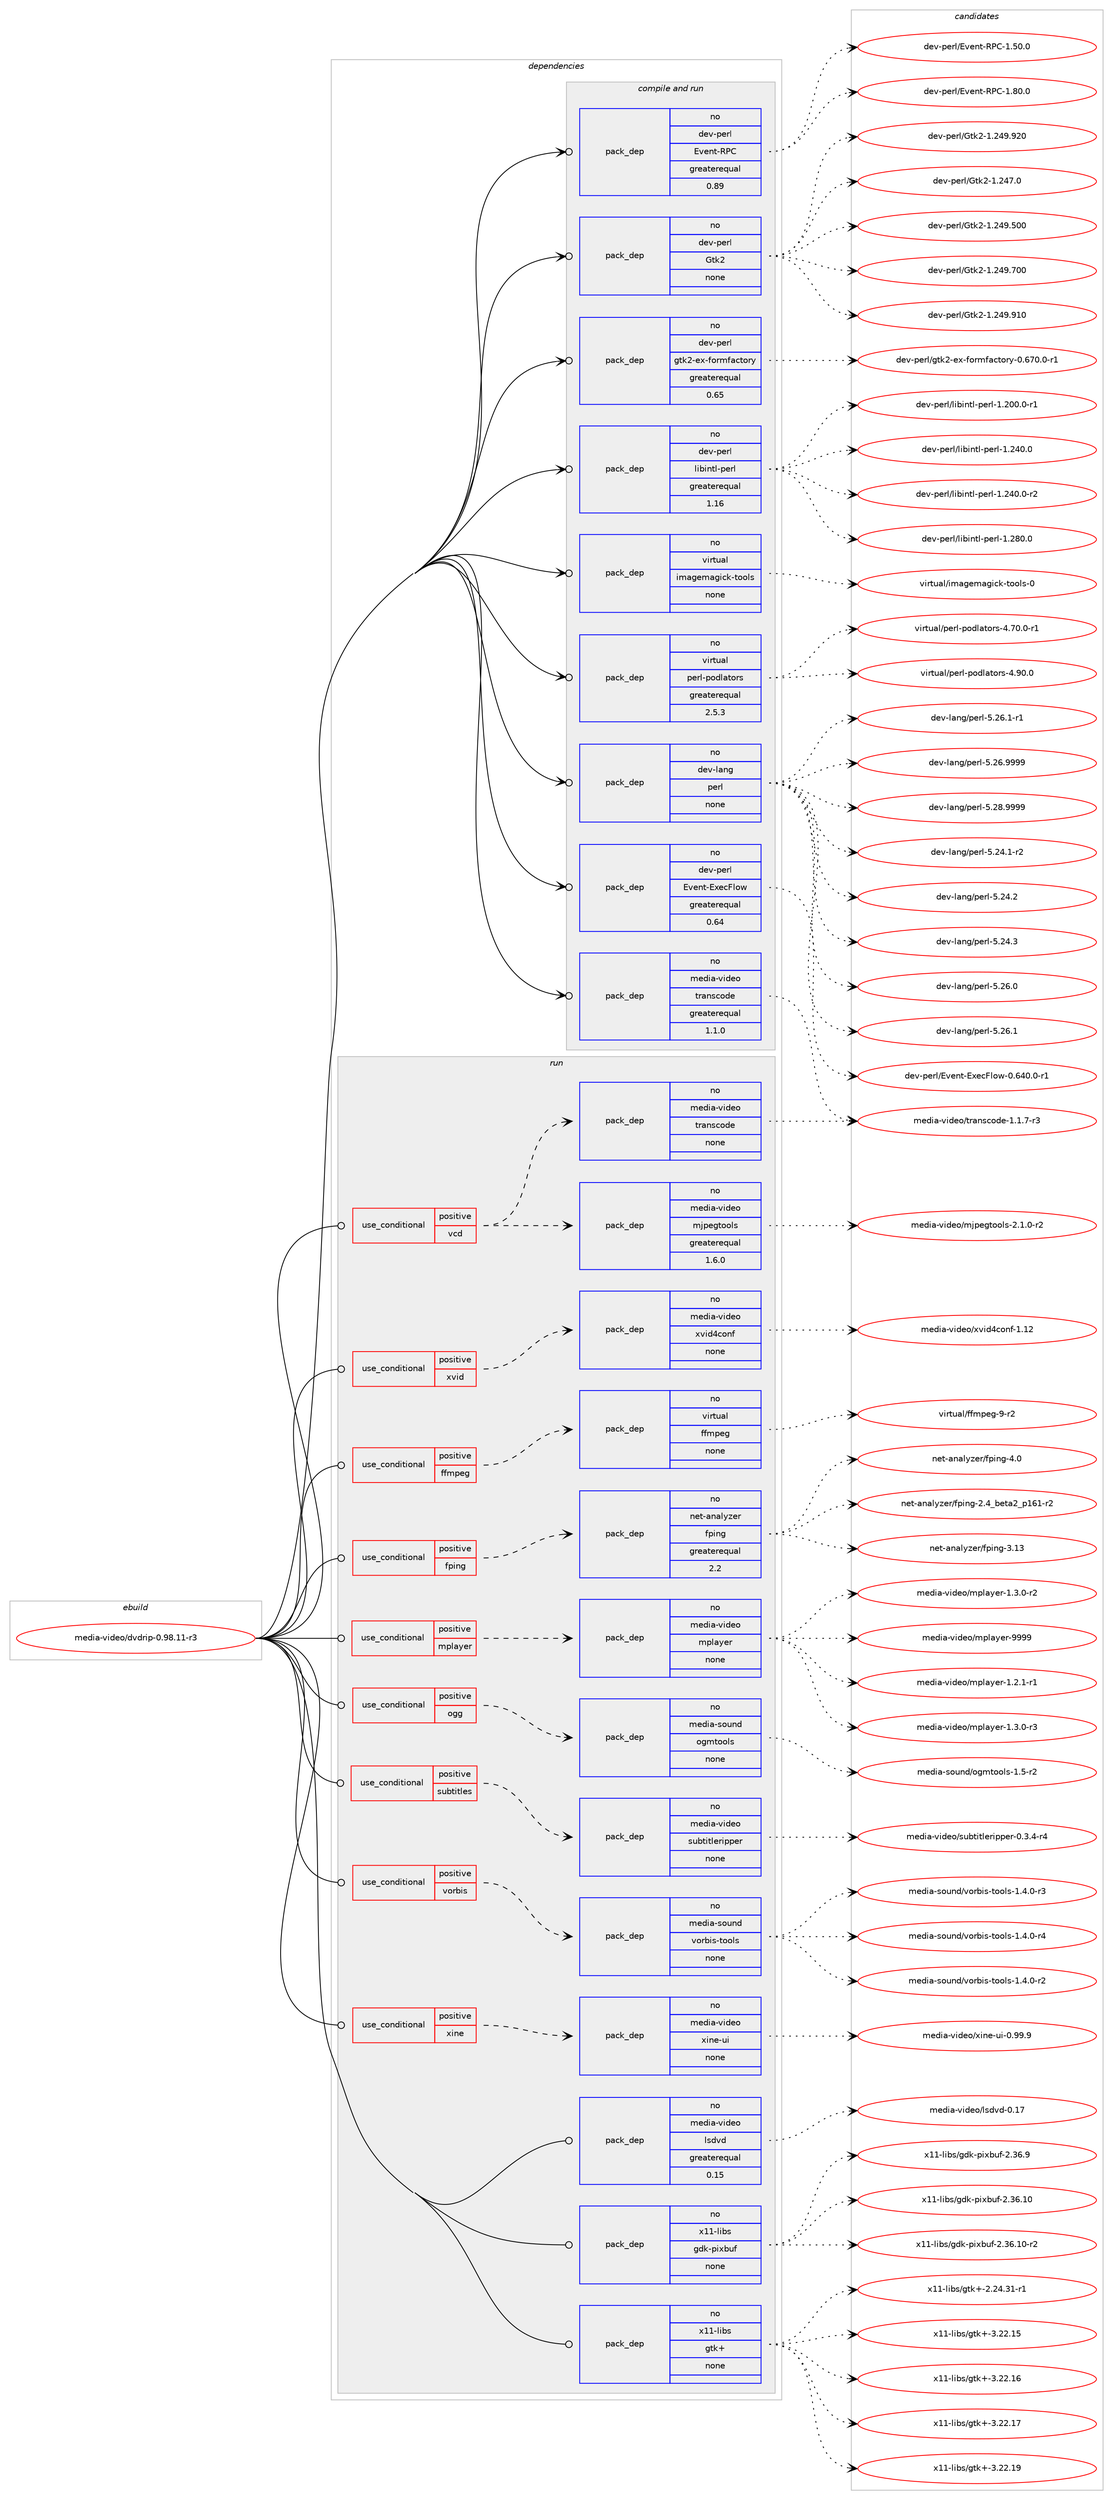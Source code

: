 digraph prolog {

# *************
# Graph options
# *************

newrank=true;
concentrate=true;
compound=true;
graph [rankdir=LR,fontname=Helvetica,fontsize=10,ranksep=1.5];#, ranksep=2.5, nodesep=0.2];
edge  [arrowhead=vee];
node  [fontname=Helvetica,fontsize=10];

# **********
# The ebuild
# **********

subgraph cluster_leftcol {
color=gray;
rank=same;
label=<<i>ebuild</i>>;
id [label="media-video/dvdrip-0.98.11-r3", color=red, width=4, href="../media-video/dvdrip-0.98.11-r3.svg"];
}

# ****************
# The dependencies
# ****************

subgraph cluster_midcol {
color=gray;
label=<<i>dependencies</i>>;
subgraph cluster_compile {
fillcolor="#eeeeee";
style=filled;
label=<<i>compile</i>>;
}
subgraph cluster_compileandrun {
fillcolor="#eeeeee";
style=filled;
label=<<i>compile and run</i>>;
subgraph pack288375 {
dependency390342 [label=<<TABLE BORDER="0" CELLBORDER="1" CELLSPACING="0" CELLPADDING="4" WIDTH="220"><TR><TD ROWSPAN="6" CELLPADDING="30">pack_dep</TD></TR><TR><TD WIDTH="110">no</TD></TR><TR><TD>dev-lang</TD></TR><TR><TD>perl</TD></TR><TR><TD>none</TD></TR><TR><TD></TD></TR></TABLE>>, shape=none, color=blue];
}
id:e -> dependency390342:w [weight=20,style="solid",arrowhead="odotvee"];
subgraph pack288376 {
dependency390343 [label=<<TABLE BORDER="0" CELLBORDER="1" CELLSPACING="0" CELLPADDING="4" WIDTH="220"><TR><TD ROWSPAN="6" CELLPADDING="30">pack_dep</TD></TR><TR><TD WIDTH="110">no</TD></TR><TR><TD>dev-perl</TD></TR><TR><TD>Event-ExecFlow</TD></TR><TR><TD>greaterequal</TD></TR><TR><TD>0.64</TD></TR></TABLE>>, shape=none, color=blue];
}
id:e -> dependency390343:w [weight=20,style="solid",arrowhead="odotvee"];
subgraph pack288377 {
dependency390344 [label=<<TABLE BORDER="0" CELLBORDER="1" CELLSPACING="0" CELLPADDING="4" WIDTH="220"><TR><TD ROWSPAN="6" CELLPADDING="30">pack_dep</TD></TR><TR><TD WIDTH="110">no</TD></TR><TR><TD>dev-perl</TD></TR><TR><TD>Event-RPC</TD></TR><TR><TD>greaterequal</TD></TR><TR><TD>0.89</TD></TR></TABLE>>, shape=none, color=blue];
}
id:e -> dependency390344:w [weight=20,style="solid",arrowhead="odotvee"];
subgraph pack288378 {
dependency390345 [label=<<TABLE BORDER="0" CELLBORDER="1" CELLSPACING="0" CELLPADDING="4" WIDTH="220"><TR><TD ROWSPAN="6" CELLPADDING="30">pack_dep</TD></TR><TR><TD WIDTH="110">no</TD></TR><TR><TD>dev-perl</TD></TR><TR><TD>Gtk2</TD></TR><TR><TD>none</TD></TR><TR><TD></TD></TR></TABLE>>, shape=none, color=blue];
}
id:e -> dependency390345:w [weight=20,style="solid",arrowhead="odotvee"];
subgraph pack288379 {
dependency390346 [label=<<TABLE BORDER="0" CELLBORDER="1" CELLSPACING="0" CELLPADDING="4" WIDTH="220"><TR><TD ROWSPAN="6" CELLPADDING="30">pack_dep</TD></TR><TR><TD WIDTH="110">no</TD></TR><TR><TD>dev-perl</TD></TR><TR><TD>gtk2-ex-formfactory</TD></TR><TR><TD>greaterequal</TD></TR><TR><TD>0.65</TD></TR></TABLE>>, shape=none, color=blue];
}
id:e -> dependency390346:w [weight=20,style="solid",arrowhead="odotvee"];
subgraph pack288380 {
dependency390347 [label=<<TABLE BORDER="0" CELLBORDER="1" CELLSPACING="0" CELLPADDING="4" WIDTH="220"><TR><TD ROWSPAN="6" CELLPADDING="30">pack_dep</TD></TR><TR><TD WIDTH="110">no</TD></TR><TR><TD>dev-perl</TD></TR><TR><TD>libintl-perl</TD></TR><TR><TD>greaterequal</TD></TR><TR><TD>1.16</TD></TR></TABLE>>, shape=none, color=blue];
}
id:e -> dependency390347:w [weight=20,style="solid",arrowhead="odotvee"];
subgraph pack288381 {
dependency390348 [label=<<TABLE BORDER="0" CELLBORDER="1" CELLSPACING="0" CELLPADDING="4" WIDTH="220"><TR><TD ROWSPAN="6" CELLPADDING="30">pack_dep</TD></TR><TR><TD WIDTH="110">no</TD></TR><TR><TD>media-video</TD></TR><TR><TD>transcode</TD></TR><TR><TD>greaterequal</TD></TR><TR><TD>1.1.0</TD></TR></TABLE>>, shape=none, color=blue];
}
id:e -> dependency390348:w [weight=20,style="solid",arrowhead="odotvee"];
subgraph pack288382 {
dependency390349 [label=<<TABLE BORDER="0" CELLBORDER="1" CELLSPACING="0" CELLPADDING="4" WIDTH="220"><TR><TD ROWSPAN="6" CELLPADDING="30">pack_dep</TD></TR><TR><TD WIDTH="110">no</TD></TR><TR><TD>virtual</TD></TR><TR><TD>imagemagick-tools</TD></TR><TR><TD>none</TD></TR><TR><TD></TD></TR></TABLE>>, shape=none, color=blue];
}
id:e -> dependency390349:w [weight=20,style="solid",arrowhead="odotvee"];
subgraph pack288383 {
dependency390350 [label=<<TABLE BORDER="0" CELLBORDER="1" CELLSPACING="0" CELLPADDING="4" WIDTH="220"><TR><TD ROWSPAN="6" CELLPADDING="30">pack_dep</TD></TR><TR><TD WIDTH="110">no</TD></TR><TR><TD>virtual</TD></TR><TR><TD>perl-podlators</TD></TR><TR><TD>greaterequal</TD></TR><TR><TD>2.5.3</TD></TR></TABLE>>, shape=none, color=blue];
}
id:e -> dependency390350:w [weight=20,style="solid",arrowhead="odotvee"];
}
subgraph cluster_run {
fillcolor="#eeeeee";
style=filled;
label=<<i>run</i>>;
subgraph cond95617 {
dependency390351 [label=<<TABLE BORDER="0" CELLBORDER="1" CELLSPACING="0" CELLPADDING="4"><TR><TD ROWSPAN="3" CELLPADDING="10">use_conditional</TD></TR><TR><TD>positive</TD></TR><TR><TD>ffmpeg</TD></TR></TABLE>>, shape=none, color=red];
subgraph pack288384 {
dependency390352 [label=<<TABLE BORDER="0" CELLBORDER="1" CELLSPACING="0" CELLPADDING="4" WIDTH="220"><TR><TD ROWSPAN="6" CELLPADDING="30">pack_dep</TD></TR><TR><TD WIDTH="110">no</TD></TR><TR><TD>virtual</TD></TR><TR><TD>ffmpeg</TD></TR><TR><TD>none</TD></TR><TR><TD></TD></TR></TABLE>>, shape=none, color=blue];
}
dependency390351:e -> dependency390352:w [weight=20,style="dashed",arrowhead="vee"];
}
id:e -> dependency390351:w [weight=20,style="solid",arrowhead="odot"];
subgraph cond95618 {
dependency390353 [label=<<TABLE BORDER="0" CELLBORDER="1" CELLSPACING="0" CELLPADDING="4"><TR><TD ROWSPAN="3" CELLPADDING="10">use_conditional</TD></TR><TR><TD>positive</TD></TR><TR><TD>fping</TD></TR></TABLE>>, shape=none, color=red];
subgraph pack288385 {
dependency390354 [label=<<TABLE BORDER="0" CELLBORDER="1" CELLSPACING="0" CELLPADDING="4" WIDTH="220"><TR><TD ROWSPAN="6" CELLPADDING="30">pack_dep</TD></TR><TR><TD WIDTH="110">no</TD></TR><TR><TD>net-analyzer</TD></TR><TR><TD>fping</TD></TR><TR><TD>greaterequal</TD></TR><TR><TD>2.2</TD></TR></TABLE>>, shape=none, color=blue];
}
dependency390353:e -> dependency390354:w [weight=20,style="dashed",arrowhead="vee"];
}
id:e -> dependency390353:w [weight=20,style="solid",arrowhead="odot"];
subgraph cond95619 {
dependency390355 [label=<<TABLE BORDER="0" CELLBORDER="1" CELLSPACING="0" CELLPADDING="4"><TR><TD ROWSPAN="3" CELLPADDING="10">use_conditional</TD></TR><TR><TD>positive</TD></TR><TR><TD>mplayer</TD></TR></TABLE>>, shape=none, color=red];
subgraph pack288386 {
dependency390356 [label=<<TABLE BORDER="0" CELLBORDER="1" CELLSPACING="0" CELLPADDING="4" WIDTH="220"><TR><TD ROWSPAN="6" CELLPADDING="30">pack_dep</TD></TR><TR><TD WIDTH="110">no</TD></TR><TR><TD>media-video</TD></TR><TR><TD>mplayer</TD></TR><TR><TD>none</TD></TR><TR><TD></TD></TR></TABLE>>, shape=none, color=blue];
}
dependency390355:e -> dependency390356:w [weight=20,style="dashed",arrowhead="vee"];
}
id:e -> dependency390355:w [weight=20,style="solid",arrowhead="odot"];
subgraph cond95620 {
dependency390357 [label=<<TABLE BORDER="0" CELLBORDER="1" CELLSPACING="0" CELLPADDING="4"><TR><TD ROWSPAN="3" CELLPADDING="10">use_conditional</TD></TR><TR><TD>positive</TD></TR><TR><TD>ogg</TD></TR></TABLE>>, shape=none, color=red];
subgraph pack288387 {
dependency390358 [label=<<TABLE BORDER="0" CELLBORDER="1" CELLSPACING="0" CELLPADDING="4" WIDTH="220"><TR><TD ROWSPAN="6" CELLPADDING="30">pack_dep</TD></TR><TR><TD WIDTH="110">no</TD></TR><TR><TD>media-sound</TD></TR><TR><TD>ogmtools</TD></TR><TR><TD>none</TD></TR><TR><TD></TD></TR></TABLE>>, shape=none, color=blue];
}
dependency390357:e -> dependency390358:w [weight=20,style="dashed",arrowhead="vee"];
}
id:e -> dependency390357:w [weight=20,style="solid",arrowhead="odot"];
subgraph cond95621 {
dependency390359 [label=<<TABLE BORDER="0" CELLBORDER="1" CELLSPACING="0" CELLPADDING="4"><TR><TD ROWSPAN="3" CELLPADDING="10">use_conditional</TD></TR><TR><TD>positive</TD></TR><TR><TD>subtitles</TD></TR></TABLE>>, shape=none, color=red];
subgraph pack288388 {
dependency390360 [label=<<TABLE BORDER="0" CELLBORDER="1" CELLSPACING="0" CELLPADDING="4" WIDTH="220"><TR><TD ROWSPAN="6" CELLPADDING="30">pack_dep</TD></TR><TR><TD WIDTH="110">no</TD></TR><TR><TD>media-video</TD></TR><TR><TD>subtitleripper</TD></TR><TR><TD>none</TD></TR><TR><TD></TD></TR></TABLE>>, shape=none, color=blue];
}
dependency390359:e -> dependency390360:w [weight=20,style="dashed",arrowhead="vee"];
}
id:e -> dependency390359:w [weight=20,style="solid",arrowhead="odot"];
subgraph cond95622 {
dependency390361 [label=<<TABLE BORDER="0" CELLBORDER="1" CELLSPACING="0" CELLPADDING="4"><TR><TD ROWSPAN="3" CELLPADDING="10">use_conditional</TD></TR><TR><TD>positive</TD></TR><TR><TD>vcd</TD></TR></TABLE>>, shape=none, color=red];
subgraph pack288389 {
dependency390362 [label=<<TABLE BORDER="0" CELLBORDER="1" CELLSPACING="0" CELLPADDING="4" WIDTH="220"><TR><TD ROWSPAN="6" CELLPADDING="30">pack_dep</TD></TR><TR><TD WIDTH="110">no</TD></TR><TR><TD>media-video</TD></TR><TR><TD>transcode</TD></TR><TR><TD>none</TD></TR><TR><TD></TD></TR></TABLE>>, shape=none, color=blue];
}
dependency390361:e -> dependency390362:w [weight=20,style="dashed",arrowhead="vee"];
subgraph pack288390 {
dependency390363 [label=<<TABLE BORDER="0" CELLBORDER="1" CELLSPACING="0" CELLPADDING="4" WIDTH="220"><TR><TD ROWSPAN="6" CELLPADDING="30">pack_dep</TD></TR><TR><TD WIDTH="110">no</TD></TR><TR><TD>media-video</TD></TR><TR><TD>mjpegtools</TD></TR><TR><TD>greaterequal</TD></TR><TR><TD>1.6.0</TD></TR></TABLE>>, shape=none, color=blue];
}
dependency390361:e -> dependency390363:w [weight=20,style="dashed",arrowhead="vee"];
}
id:e -> dependency390361:w [weight=20,style="solid",arrowhead="odot"];
subgraph cond95623 {
dependency390364 [label=<<TABLE BORDER="0" CELLBORDER="1" CELLSPACING="0" CELLPADDING="4"><TR><TD ROWSPAN="3" CELLPADDING="10">use_conditional</TD></TR><TR><TD>positive</TD></TR><TR><TD>vorbis</TD></TR></TABLE>>, shape=none, color=red];
subgraph pack288391 {
dependency390365 [label=<<TABLE BORDER="0" CELLBORDER="1" CELLSPACING="0" CELLPADDING="4" WIDTH="220"><TR><TD ROWSPAN="6" CELLPADDING="30">pack_dep</TD></TR><TR><TD WIDTH="110">no</TD></TR><TR><TD>media-sound</TD></TR><TR><TD>vorbis-tools</TD></TR><TR><TD>none</TD></TR><TR><TD></TD></TR></TABLE>>, shape=none, color=blue];
}
dependency390364:e -> dependency390365:w [weight=20,style="dashed",arrowhead="vee"];
}
id:e -> dependency390364:w [weight=20,style="solid",arrowhead="odot"];
subgraph cond95624 {
dependency390366 [label=<<TABLE BORDER="0" CELLBORDER="1" CELLSPACING="0" CELLPADDING="4"><TR><TD ROWSPAN="3" CELLPADDING="10">use_conditional</TD></TR><TR><TD>positive</TD></TR><TR><TD>xine</TD></TR></TABLE>>, shape=none, color=red];
subgraph pack288392 {
dependency390367 [label=<<TABLE BORDER="0" CELLBORDER="1" CELLSPACING="0" CELLPADDING="4" WIDTH="220"><TR><TD ROWSPAN="6" CELLPADDING="30">pack_dep</TD></TR><TR><TD WIDTH="110">no</TD></TR><TR><TD>media-video</TD></TR><TR><TD>xine-ui</TD></TR><TR><TD>none</TD></TR><TR><TD></TD></TR></TABLE>>, shape=none, color=blue];
}
dependency390366:e -> dependency390367:w [weight=20,style="dashed",arrowhead="vee"];
}
id:e -> dependency390366:w [weight=20,style="solid",arrowhead="odot"];
subgraph cond95625 {
dependency390368 [label=<<TABLE BORDER="0" CELLBORDER="1" CELLSPACING="0" CELLPADDING="4"><TR><TD ROWSPAN="3" CELLPADDING="10">use_conditional</TD></TR><TR><TD>positive</TD></TR><TR><TD>xvid</TD></TR></TABLE>>, shape=none, color=red];
subgraph pack288393 {
dependency390369 [label=<<TABLE BORDER="0" CELLBORDER="1" CELLSPACING="0" CELLPADDING="4" WIDTH="220"><TR><TD ROWSPAN="6" CELLPADDING="30">pack_dep</TD></TR><TR><TD WIDTH="110">no</TD></TR><TR><TD>media-video</TD></TR><TR><TD>xvid4conf</TD></TR><TR><TD>none</TD></TR><TR><TD></TD></TR></TABLE>>, shape=none, color=blue];
}
dependency390368:e -> dependency390369:w [weight=20,style="dashed",arrowhead="vee"];
}
id:e -> dependency390368:w [weight=20,style="solid",arrowhead="odot"];
subgraph pack288394 {
dependency390370 [label=<<TABLE BORDER="0" CELLBORDER="1" CELLSPACING="0" CELLPADDING="4" WIDTH="220"><TR><TD ROWSPAN="6" CELLPADDING="30">pack_dep</TD></TR><TR><TD WIDTH="110">no</TD></TR><TR><TD>media-video</TD></TR><TR><TD>lsdvd</TD></TR><TR><TD>greaterequal</TD></TR><TR><TD>0.15</TD></TR></TABLE>>, shape=none, color=blue];
}
id:e -> dependency390370:w [weight=20,style="solid",arrowhead="odot"];
subgraph pack288395 {
dependency390371 [label=<<TABLE BORDER="0" CELLBORDER="1" CELLSPACING="0" CELLPADDING="4" WIDTH="220"><TR><TD ROWSPAN="6" CELLPADDING="30">pack_dep</TD></TR><TR><TD WIDTH="110">no</TD></TR><TR><TD>x11-libs</TD></TR><TR><TD>gdk-pixbuf</TD></TR><TR><TD>none</TD></TR><TR><TD></TD></TR></TABLE>>, shape=none, color=blue];
}
id:e -> dependency390371:w [weight=20,style="solid",arrowhead="odot"];
subgraph pack288396 {
dependency390372 [label=<<TABLE BORDER="0" CELLBORDER="1" CELLSPACING="0" CELLPADDING="4" WIDTH="220"><TR><TD ROWSPAN="6" CELLPADDING="30">pack_dep</TD></TR><TR><TD WIDTH="110">no</TD></TR><TR><TD>x11-libs</TD></TR><TR><TD>gtk+</TD></TR><TR><TD>none</TD></TR><TR><TD></TD></TR></TABLE>>, shape=none, color=blue];
}
id:e -> dependency390372:w [weight=20,style="solid",arrowhead="odot"];
}
}

# **************
# The candidates
# **************

subgraph cluster_choices {
rank=same;
color=gray;
label=<<i>candidates</i>>;

subgraph choice288375 {
color=black;
nodesep=1;
choice100101118451089711010347112101114108455346505246494511450 [label="dev-lang/perl-5.24.1-r2", color=red, width=4,href="../dev-lang/perl-5.24.1-r2.svg"];
choice10010111845108971101034711210111410845534650524650 [label="dev-lang/perl-5.24.2", color=red, width=4,href="../dev-lang/perl-5.24.2.svg"];
choice10010111845108971101034711210111410845534650524651 [label="dev-lang/perl-5.24.3", color=red, width=4,href="../dev-lang/perl-5.24.3.svg"];
choice10010111845108971101034711210111410845534650544648 [label="dev-lang/perl-5.26.0", color=red, width=4,href="../dev-lang/perl-5.26.0.svg"];
choice10010111845108971101034711210111410845534650544649 [label="dev-lang/perl-5.26.1", color=red, width=4,href="../dev-lang/perl-5.26.1.svg"];
choice100101118451089711010347112101114108455346505446494511449 [label="dev-lang/perl-5.26.1-r1", color=red, width=4,href="../dev-lang/perl-5.26.1-r1.svg"];
choice10010111845108971101034711210111410845534650544657575757 [label="dev-lang/perl-5.26.9999", color=red, width=4,href="../dev-lang/perl-5.26.9999.svg"];
choice10010111845108971101034711210111410845534650564657575757 [label="dev-lang/perl-5.28.9999", color=red, width=4,href="../dev-lang/perl-5.28.9999.svg"];
dependency390342:e -> choice100101118451089711010347112101114108455346505246494511450:w [style=dotted,weight="100"];
dependency390342:e -> choice10010111845108971101034711210111410845534650524650:w [style=dotted,weight="100"];
dependency390342:e -> choice10010111845108971101034711210111410845534650524651:w [style=dotted,weight="100"];
dependency390342:e -> choice10010111845108971101034711210111410845534650544648:w [style=dotted,weight="100"];
dependency390342:e -> choice10010111845108971101034711210111410845534650544649:w [style=dotted,weight="100"];
dependency390342:e -> choice100101118451089711010347112101114108455346505446494511449:w [style=dotted,weight="100"];
dependency390342:e -> choice10010111845108971101034711210111410845534650544657575757:w [style=dotted,weight="100"];
dependency390342:e -> choice10010111845108971101034711210111410845534650564657575757:w [style=dotted,weight="100"];
}
subgraph choice288376 {
color=black;
nodesep=1;
choice1001011184511210111410847691181011101164569120101997010811111945484654524846484511449 [label="dev-perl/Event-ExecFlow-0.640.0-r1", color=red, width=4,href="../dev-perl/Event-ExecFlow-0.640.0-r1.svg"];
dependency390343:e -> choice1001011184511210111410847691181011101164569120101997010811111945484654524846484511449:w [style=dotted,weight="100"];
}
subgraph choice288377 {
color=black;
nodesep=1;
choice1001011184511210111410847691181011101164582806745494653484648 [label="dev-perl/Event-RPC-1.50.0", color=red, width=4,href="../dev-perl/Event-RPC-1.50.0.svg"];
choice1001011184511210111410847691181011101164582806745494656484648 [label="dev-perl/Event-RPC-1.80.0", color=red, width=4,href="../dev-perl/Event-RPC-1.80.0.svg"];
dependency390344:e -> choice1001011184511210111410847691181011101164582806745494653484648:w [style=dotted,weight="100"];
dependency390344:e -> choice1001011184511210111410847691181011101164582806745494656484648:w [style=dotted,weight="100"];
}
subgraph choice288378 {
color=black;
nodesep=1;
choice100101118451121011141084771116107504549465052554648 [label="dev-perl/Gtk2-1.247.0", color=red, width=4,href="../dev-perl/Gtk2-1.247.0.svg"];
choice1001011184511210111410847711161075045494650525746534848 [label="dev-perl/Gtk2-1.249.500", color=red, width=4,href="../dev-perl/Gtk2-1.249.500.svg"];
choice1001011184511210111410847711161075045494650525746554848 [label="dev-perl/Gtk2-1.249.700", color=red, width=4,href="../dev-perl/Gtk2-1.249.700.svg"];
choice1001011184511210111410847711161075045494650525746574948 [label="dev-perl/Gtk2-1.249.910", color=red, width=4,href="../dev-perl/Gtk2-1.249.910.svg"];
choice1001011184511210111410847711161075045494650525746575048 [label="dev-perl/Gtk2-1.249.920", color=red, width=4,href="../dev-perl/Gtk2-1.249.920.svg"];
dependency390345:e -> choice100101118451121011141084771116107504549465052554648:w [style=dotted,weight="100"];
dependency390345:e -> choice1001011184511210111410847711161075045494650525746534848:w [style=dotted,weight="100"];
dependency390345:e -> choice1001011184511210111410847711161075045494650525746554848:w [style=dotted,weight="100"];
dependency390345:e -> choice1001011184511210111410847711161075045494650525746574948:w [style=dotted,weight="100"];
dependency390345:e -> choice1001011184511210111410847711161075045494650525746575048:w [style=dotted,weight="100"];
}
subgraph choice288379 {
color=black;
nodesep=1;
choice1001011184511210111410847103116107504510112045102111114109102979911611111412145484654554846484511449 [label="dev-perl/gtk2-ex-formfactory-0.670.0-r1", color=red, width=4,href="../dev-perl/gtk2-ex-formfactory-0.670.0-r1.svg"];
dependency390346:e -> choice1001011184511210111410847103116107504510112045102111114109102979911611111412145484654554846484511449:w [style=dotted,weight="100"];
}
subgraph choice288380 {
color=black;
nodesep=1;
choice1001011184511210111410847108105981051101161084511210111410845494650484846484511449 [label="dev-perl/libintl-perl-1.200.0-r1", color=red, width=4,href="../dev-perl/libintl-perl-1.200.0-r1.svg"];
choice100101118451121011141084710810598105110116108451121011141084549465052484648 [label="dev-perl/libintl-perl-1.240.0", color=red, width=4,href="../dev-perl/libintl-perl-1.240.0.svg"];
choice1001011184511210111410847108105981051101161084511210111410845494650524846484511450 [label="dev-perl/libintl-perl-1.240.0-r2", color=red, width=4,href="../dev-perl/libintl-perl-1.240.0-r2.svg"];
choice100101118451121011141084710810598105110116108451121011141084549465056484648 [label="dev-perl/libintl-perl-1.280.0", color=red, width=4,href="../dev-perl/libintl-perl-1.280.0.svg"];
dependency390347:e -> choice1001011184511210111410847108105981051101161084511210111410845494650484846484511449:w [style=dotted,weight="100"];
dependency390347:e -> choice100101118451121011141084710810598105110116108451121011141084549465052484648:w [style=dotted,weight="100"];
dependency390347:e -> choice1001011184511210111410847108105981051101161084511210111410845494650524846484511450:w [style=dotted,weight="100"];
dependency390347:e -> choice100101118451121011141084710810598105110116108451121011141084549465056484648:w [style=dotted,weight="100"];
}
subgraph choice288381 {
color=black;
nodesep=1;
choice10910110010597451181051001011114711611497110115991111001014549464946554511451 [label="media-video/transcode-1.1.7-r3", color=red, width=4,href="../media-video/transcode-1.1.7-r3.svg"];
dependency390348:e -> choice10910110010597451181051001011114711611497110115991111001014549464946554511451:w [style=dotted,weight="100"];
}
subgraph choice288382 {
color=black;
nodesep=1;
choice1181051141161179710847105109971031011099710310599107451161111111081154548 [label="virtual/imagemagick-tools-0", color=red, width=4,href="../virtual/imagemagick-tools-0.svg"];
dependency390349:e -> choice1181051141161179710847105109971031011099710310599107451161111111081154548:w [style=dotted,weight="100"];
}
subgraph choice288383 {
color=black;
nodesep=1;
choice11810511411611797108471121011141084511211110010897116111114115455246554846484511449 [label="virtual/perl-podlators-4.70.0-r1", color=red, width=4,href="../virtual/perl-podlators-4.70.0-r1.svg"];
choice1181051141161179710847112101114108451121111001089711611111411545524657484648 [label="virtual/perl-podlators-4.90.0", color=red, width=4,href="../virtual/perl-podlators-4.90.0.svg"];
dependency390350:e -> choice11810511411611797108471121011141084511211110010897116111114115455246554846484511449:w [style=dotted,weight="100"];
dependency390350:e -> choice1181051141161179710847112101114108451121111001089711611111411545524657484648:w [style=dotted,weight="100"];
}
subgraph choice288384 {
color=black;
nodesep=1;
choice118105114116117971084710210210911210110345574511450 [label="virtual/ffmpeg-9-r2", color=red, width=4,href="../virtual/ffmpeg-9-r2.svg"];
dependency390352:e -> choice118105114116117971084710210210911210110345574511450:w [style=dotted,weight="100"];
}
subgraph choice288385 {
color=black;
nodesep=1;
choice110101116459711097108121122101114471021121051101034550465295981011169750951124954494511450 [label="net-analyzer/fping-2.4_beta2_p161-r2", color=red, width=4,href="../net-analyzer/fping-2.4_beta2_p161-r2.svg"];
choice110101116459711097108121122101114471021121051101034551464951 [label="net-analyzer/fping-3.13", color=red, width=4,href="../net-analyzer/fping-3.13.svg"];
choice1101011164597110971081211221011144710211210511010345524648 [label="net-analyzer/fping-4.0", color=red, width=4,href="../net-analyzer/fping-4.0.svg"];
dependency390354:e -> choice110101116459711097108121122101114471021121051101034550465295981011169750951124954494511450:w [style=dotted,weight="100"];
dependency390354:e -> choice110101116459711097108121122101114471021121051101034551464951:w [style=dotted,weight="100"];
dependency390354:e -> choice1101011164597110971081211221011144710211210511010345524648:w [style=dotted,weight="100"];
}
subgraph choice288386 {
color=black;
nodesep=1;
choice109101100105974511810510010111147109112108971211011144549465046494511449 [label="media-video/mplayer-1.2.1-r1", color=red, width=4,href="../media-video/mplayer-1.2.1-r1.svg"];
choice109101100105974511810510010111147109112108971211011144549465146484511450 [label="media-video/mplayer-1.3.0-r2", color=red, width=4,href="../media-video/mplayer-1.3.0-r2.svg"];
choice109101100105974511810510010111147109112108971211011144549465146484511451 [label="media-video/mplayer-1.3.0-r3", color=red, width=4,href="../media-video/mplayer-1.3.0-r3.svg"];
choice109101100105974511810510010111147109112108971211011144557575757 [label="media-video/mplayer-9999", color=red, width=4,href="../media-video/mplayer-9999.svg"];
dependency390356:e -> choice109101100105974511810510010111147109112108971211011144549465046494511449:w [style=dotted,weight="100"];
dependency390356:e -> choice109101100105974511810510010111147109112108971211011144549465146484511450:w [style=dotted,weight="100"];
dependency390356:e -> choice109101100105974511810510010111147109112108971211011144549465146484511451:w [style=dotted,weight="100"];
dependency390356:e -> choice109101100105974511810510010111147109112108971211011144557575757:w [style=dotted,weight="100"];
}
subgraph choice288387 {
color=black;
nodesep=1;
choice109101100105974511511111711010047111103109116111111108115454946534511450 [label="media-sound/ogmtools-1.5-r2", color=red, width=4,href="../media-sound/ogmtools-1.5-r2.svg"];
dependency390358:e -> choice109101100105974511511111711010047111103109116111111108115454946534511450:w [style=dotted,weight="100"];
}
subgraph choice288388 {
color=black;
nodesep=1;
choice109101100105974511810510010111147115117981161051161081011141051121121011144548465146524511452 [label="media-video/subtitleripper-0.3.4-r4", color=red, width=4,href="../media-video/subtitleripper-0.3.4-r4.svg"];
dependency390360:e -> choice109101100105974511810510010111147115117981161051161081011141051121121011144548465146524511452:w [style=dotted,weight="100"];
}
subgraph choice288389 {
color=black;
nodesep=1;
choice10910110010597451181051001011114711611497110115991111001014549464946554511451 [label="media-video/transcode-1.1.7-r3", color=red, width=4,href="../media-video/transcode-1.1.7-r3.svg"];
dependency390362:e -> choice10910110010597451181051001011114711611497110115991111001014549464946554511451:w [style=dotted,weight="100"];
}
subgraph choice288390 {
color=black;
nodesep=1;
choice1091011001059745118105100101111471091061121011031161111111081154550464946484511450 [label="media-video/mjpegtools-2.1.0-r2", color=red, width=4,href="../media-video/mjpegtools-2.1.0-r2.svg"];
dependency390363:e -> choice1091011001059745118105100101111471091061121011031161111111081154550464946484511450:w [style=dotted,weight="100"];
}
subgraph choice288391 {
color=black;
nodesep=1;
choice10910110010597451151111171101004711811111498105115451161111111081154549465246484511450 [label="media-sound/vorbis-tools-1.4.0-r2", color=red, width=4,href="../media-sound/vorbis-tools-1.4.0-r2.svg"];
choice10910110010597451151111171101004711811111498105115451161111111081154549465246484511451 [label="media-sound/vorbis-tools-1.4.0-r3", color=red, width=4,href="../media-sound/vorbis-tools-1.4.0-r3.svg"];
choice10910110010597451151111171101004711811111498105115451161111111081154549465246484511452 [label="media-sound/vorbis-tools-1.4.0-r4", color=red, width=4,href="../media-sound/vorbis-tools-1.4.0-r4.svg"];
dependency390365:e -> choice10910110010597451151111171101004711811111498105115451161111111081154549465246484511450:w [style=dotted,weight="100"];
dependency390365:e -> choice10910110010597451151111171101004711811111498105115451161111111081154549465246484511451:w [style=dotted,weight="100"];
dependency390365:e -> choice10910110010597451151111171101004711811111498105115451161111111081154549465246484511452:w [style=dotted,weight="100"];
}
subgraph choice288392 {
color=black;
nodesep=1;
choice1091011001059745118105100101111471201051101014511710545484657574657 [label="media-video/xine-ui-0.99.9", color=red, width=4,href="../media-video/xine-ui-0.99.9.svg"];
dependency390367:e -> choice1091011001059745118105100101111471201051101014511710545484657574657:w [style=dotted,weight="100"];
}
subgraph choice288393 {
color=black;
nodesep=1;
choice10910110010597451181051001011114712011810510052991111101024549464950 [label="media-video/xvid4conf-1.12", color=red, width=4,href="../media-video/xvid4conf-1.12.svg"];
dependency390369:e -> choice10910110010597451181051001011114712011810510052991111101024549464950:w [style=dotted,weight="100"];
}
subgraph choice288394 {
color=black;
nodesep=1;
choice1091011001059745118105100101111471081151001181004548464955 [label="media-video/lsdvd-0.17", color=red, width=4,href="../media-video/lsdvd-0.17.svg"];
dependency390370:e -> choice1091011001059745118105100101111471081151001181004548464955:w [style=dotted,weight="100"];
}
subgraph choice288395 {
color=black;
nodesep=1;
choice120494945108105981154710310010745112105120981171024550465154464948 [label="x11-libs/gdk-pixbuf-2.36.10", color=red, width=4,href="../x11-libs/gdk-pixbuf-2.36.10.svg"];
choice1204949451081059811547103100107451121051209811710245504651544649484511450 [label="x11-libs/gdk-pixbuf-2.36.10-r2", color=red, width=4,href="../x11-libs/gdk-pixbuf-2.36.10-r2.svg"];
choice1204949451081059811547103100107451121051209811710245504651544657 [label="x11-libs/gdk-pixbuf-2.36.9", color=red, width=4,href="../x11-libs/gdk-pixbuf-2.36.9.svg"];
dependency390371:e -> choice120494945108105981154710310010745112105120981171024550465154464948:w [style=dotted,weight="100"];
dependency390371:e -> choice1204949451081059811547103100107451121051209811710245504651544649484511450:w [style=dotted,weight="100"];
dependency390371:e -> choice1204949451081059811547103100107451121051209811710245504651544657:w [style=dotted,weight="100"];
}
subgraph choice288396 {
color=black;
nodesep=1;
choice12049494510810598115471031161074345504650524651494511449 [label="x11-libs/gtk+-2.24.31-r1", color=red, width=4,href="../x11-libs/gtk+-2.24.31-r1.svg"];
choice1204949451081059811547103116107434551465050464953 [label="x11-libs/gtk+-3.22.15", color=red, width=4,href="../x11-libs/gtk+-3.22.15.svg"];
choice1204949451081059811547103116107434551465050464954 [label="x11-libs/gtk+-3.22.16", color=red, width=4,href="../x11-libs/gtk+-3.22.16.svg"];
choice1204949451081059811547103116107434551465050464955 [label="x11-libs/gtk+-3.22.17", color=red, width=4,href="../x11-libs/gtk+-3.22.17.svg"];
choice1204949451081059811547103116107434551465050464957 [label="x11-libs/gtk+-3.22.19", color=red, width=4,href="../x11-libs/gtk+-3.22.19.svg"];
dependency390372:e -> choice12049494510810598115471031161074345504650524651494511449:w [style=dotted,weight="100"];
dependency390372:e -> choice1204949451081059811547103116107434551465050464953:w [style=dotted,weight="100"];
dependency390372:e -> choice1204949451081059811547103116107434551465050464954:w [style=dotted,weight="100"];
dependency390372:e -> choice1204949451081059811547103116107434551465050464955:w [style=dotted,weight="100"];
dependency390372:e -> choice1204949451081059811547103116107434551465050464957:w [style=dotted,weight="100"];
}
}

}
